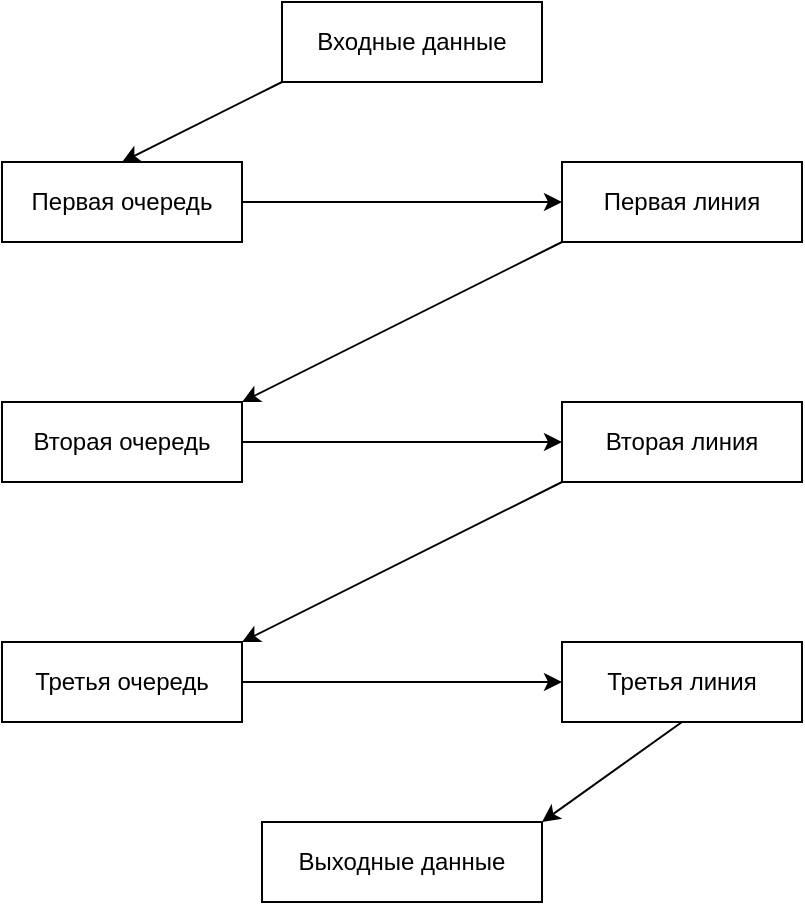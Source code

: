 <mxfile version="13.10.6" type="device"><diagram id="EefD6Mr43ETDSdbTPXxH" name="Page-1"><mxGraphModel dx="1086" dy="89" grid="1" gridSize="10" guides="1" tooltips="1" connect="1" arrows="1" fold="1" page="1" pageScale="1" pageWidth="850" pageHeight="1100" math="0" shadow="0"><root><mxCell id="0"/><mxCell id="1" parent="0"/><mxCell id="qTQE5INu8zOrDuFYHf3I-1" value="Входные данные" style="rounded=0;whiteSpace=wrap;html=1;" vertex="1" parent="1"><mxGeometry x="380" y="120" width="130" height="40" as="geometry"/></mxCell><mxCell id="qTQE5INu8zOrDuFYHf3I-2" value="Первая очередь" style="rounded=0;whiteSpace=wrap;html=1;" vertex="1" parent="1"><mxGeometry x="240" y="200" width="120" height="40" as="geometry"/></mxCell><mxCell id="qTQE5INu8zOrDuFYHf3I-3" value="Первая линия" style="rounded=0;whiteSpace=wrap;html=1;" vertex="1" parent="1"><mxGeometry x="520" y="200" width="120" height="40" as="geometry"/></mxCell><mxCell id="qTQE5INu8zOrDuFYHf3I-4" value="" style="endArrow=classic;html=1;exitX=1;exitY=0.5;exitDx=0;exitDy=0;entryX=0;entryY=0.5;entryDx=0;entryDy=0;" edge="1" parent="1" source="qTQE5INu8zOrDuFYHf3I-2" target="qTQE5INu8zOrDuFYHf3I-3"><mxGeometry width="50" height="50" relative="1" as="geometry"><mxPoint x="400" y="360" as="sourcePoint"/><mxPoint x="450" y="310" as="targetPoint"/></mxGeometry></mxCell><mxCell id="qTQE5INu8zOrDuFYHf3I-5" value="Вторая очередь" style="rounded=0;whiteSpace=wrap;html=1;" vertex="1" parent="1"><mxGeometry x="240" y="320" width="120" height="40" as="geometry"/></mxCell><mxCell id="qTQE5INu8zOrDuFYHf3I-6" value="Вторая линия" style="rounded=0;whiteSpace=wrap;html=1;" vertex="1" parent="1"><mxGeometry x="520" y="320" width="120" height="40" as="geometry"/></mxCell><mxCell id="qTQE5INu8zOrDuFYHf3I-7" value="" style="endArrow=classic;html=1;exitX=1;exitY=0.5;exitDx=0;exitDy=0;entryX=0;entryY=0.5;entryDx=0;entryDy=0;" edge="1" parent="1" source="qTQE5INu8zOrDuFYHf3I-5" target="qTQE5INu8zOrDuFYHf3I-6"><mxGeometry width="50" height="50" relative="1" as="geometry"><mxPoint x="400" y="480" as="sourcePoint"/><mxPoint x="450" y="430" as="targetPoint"/></mxGeometry></mxCell><mxCell id="qTQE5INu8zOrDuFYHf3I-8" value="Третья очередь" style="rounded=0;whiteSpace=wrap;html=1;" vertex="1" parent="1"><mxGeometry x="240" y="440" width="120" height="40" as="geometry"/></mxCell><mxCell id="qTQE5INu8zOrDuFYHf3I-9" value="Третья линия" style="rounded=0;whiteSpace=wrap;html=1;" vertex="1" parent="1"><mxGeometry x="520" y="440" width="120" height="40" as="geometry"/></mxCell><mxCell id="qTQE5INu8zOrDuFYHf3I-10" value="" style="endArrow=classic;html=1;exitX=1;exitY=0.5;exitDx=0;exitDy=0;entryX=0;entryY=0.5;entryDx=0;entryDy=0;" edge="1" parent="1" source="qTQE5INu8zOrDuFYHf3I-8" target="qTQE5INu8zOrDuFYHf3I-9"><mxGeometry width="50" height="50" relative="1" as="geometry"><mxPoint x="400" y="600" as="sourcePoint"/><mxPoint x="450" y="550" as="targetPoint"/></mxGeometry></mxCell><mxCell id="qTQE5INu8zOrDuFYHf3I-12" value="" style="endArrow=classic;html=1;exitX=0;exitY=1;exitDx=0;exitDy=0;entryX=1;entryY=0;entryDx=0;entryDy=0;" edge="1" parent="1" source="qTQE5INu8zOrDuFYHf3I-6" target="qTQE5INu8zOrDuFYHf3I-8"><mxGeometry width="50" height="50" relative="1" as="geometry"><mxPoint x="400" y="420" as="sourcePoint"/><mxPoint x="450" y="370" as="targetPoint"/></mxGeometry></mxCell><mxCell id="qTQE5INu8zOrDuFYHf3I-13" value="" style="endArrow=classic;html=1;exitX=0;exitY=1;exitDx=0;exitDy=0;entryX=1;entryY=0;entryDx=0;entryDy=0;" edge="1" parent="1" source="qTQE5INu8zOrDuFYHf3I-3" target="qTQE5INu8zOrDuFYHf3I-5"><mxGeometry width="50" height="50" relative="1" as="geometry"><mxPoint x="400" y="420" as="sourcePoint"/><mxPoint x="450" y="370" as="targetPoint"/></mxGeometry></mxCell><mxCell id="qTQE5INu8zOrDuFYHf3I-14" value="Выходные данные" style="rounded=0;whiteSpace=wrap;html=1;" vertex="1" parent="1"><mxGeometry x="370" y="530" width="140" height="40" as="geometry"/></mxCell><mxCell id="qTQE5INu8zOrDuFYHf3I-15" value="" style="endArrow=classic;html=1;exitX=0;exitY=1;exitDx=0;exitDy=0;entryX=0.5;entryY=0;entryDx=0;entryDy=0;" edge="1" parent="1" source="qTQE5INu8zOrDuFYHf3I-1" target="qTQE5INu8zOrDuFYHf3I-2"><mxGeometry width="50" height="50" relative="1" as="geometry"><mxPoint x="400" y="430" as="sourcePoint"/><mxPoint x="450" y="380" as="targetPoint"/></mxGeometry></mxCell><mxCell id="qTQE5INu8zOrDuFYHf3I-16" value="" style="endArrow=classic;html=1;exitX=0.5;exitY=1;exitDx=0;exitDy=0;entryX=1;entryY=0;entryDx=0;entryDy=0;" edge="1" parent="1" source="qTQE5INu8zOrDuFYHf3I-9" target="qTQE5INu8zOrDuFYHf3I-14"><mxGeometry width="50" height="50" relative="1" as="geometry"><mxPoint x="400" y="490" as="sourcePoint"/><mxPoint x="450" y="440" as="targetPoint"/></mxGeometry></mxCell></root></mxGraphModel></diagram></mxfile>